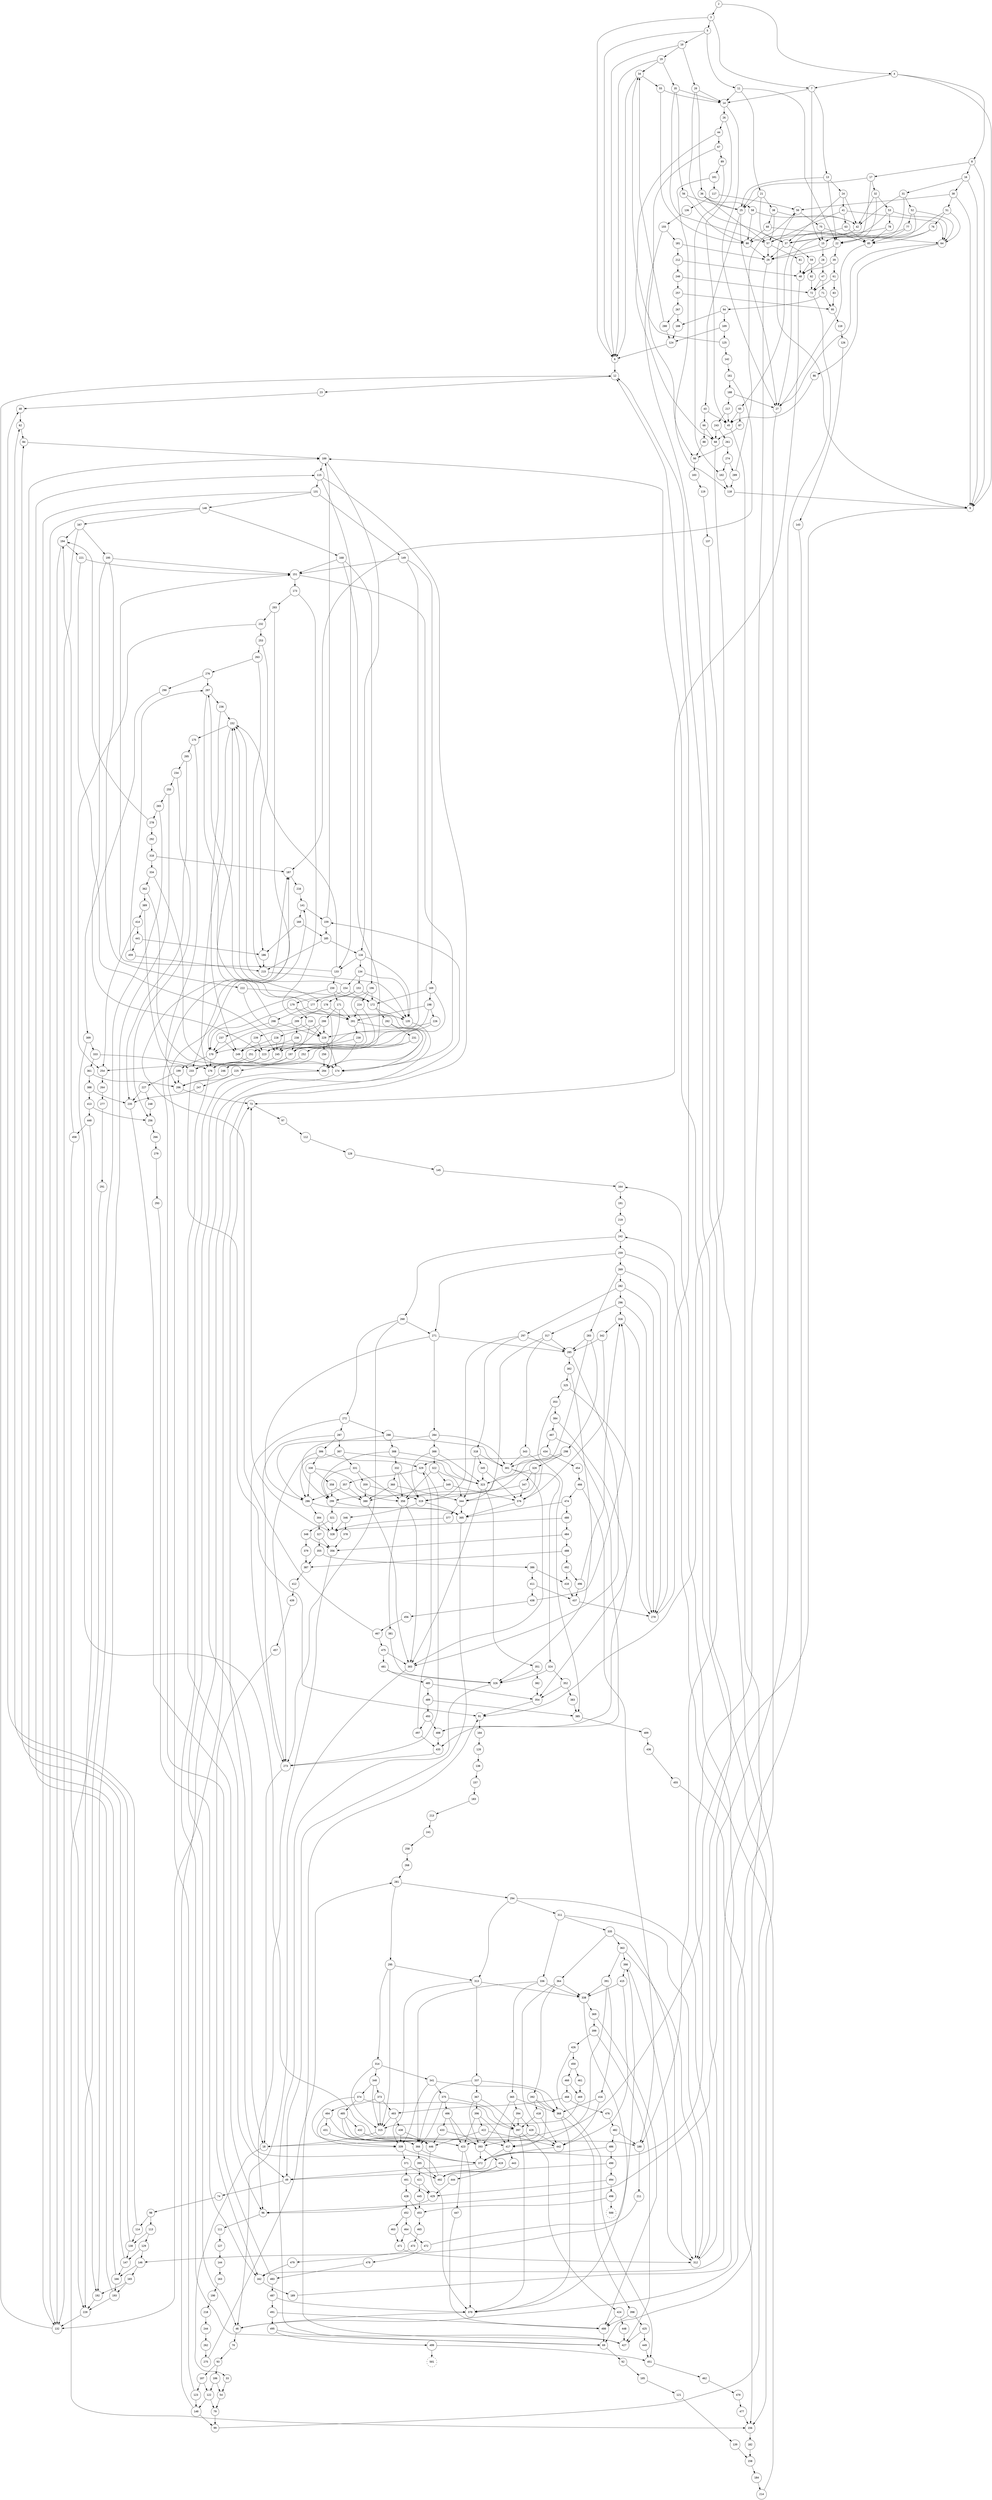 digraph { node [ fontname = Courier ]
2 [shape=circle ]
3 [shape=circle ]
4 [shape=circle ]
5 [shape=circle ]
6 [shape=circle ]
7 [shape=circle ]
8 [shape=circle ]
9 [shape=circle ]
10 [shape=circle ]
11 [shape=circle ]
12 [shape=circle ]
13 [shape=circle ]
14 [shape=circle ]
15 [shape=circle ]
16 [shape=circle ]
17 [shape=circle ]
18 [shape=circle ]
19 [shape=circle ]
20 [shape=circle ]
21 [shape=circle ]
22 [shape=circle ]
23 [shape=circle ]
24 [shape=circle ]
25 [shape=circle ]
26 [shape=circle ]
27 [shape=circle ]
28 [shape=circle ]
29 [shape=circle ]
30 [shape=circle ]
31 [shape=circle ]
32 [shape=circle ]
33 [shape=circle ]
34 [shape=circle ]
35 [shape=circle ]
36 [shape=circle ]
37 [shape=circle ]
38 [shape=circle ]
39 [shape=circle ]
40 [shape=circle ]
41 [shape=circle ]
42 [shape=circle ]
43 [shape=circle ]
44 [shape=circle ]
45 [shape=circle ]
46 [shape=circle ]
47 [shape=circle ]
48 [shape=circle ]
49 [shape=circle ]
50 [shape=circle ]
51 [shape=circle ]
52 [shape=circle ]
53 [shape=circle ]
54 [shape=circle ]
55 [shape=circle ]
56 [shape=circle ]
57 [shape=circle ]
58 [shape=circle ]
59 [shape=circle ]
60 [shape=circle ]
61 [shape=circle ]
62 [shape=circle ]
63 [shape=circle ]
64 [shape=circle ]
65 [shape=circle ]
66 [shape=circle ]
67 [shape=circle ]
68 [shape=circle ]
69 [shape=circle ]
70 [shape=circle ]
71 [shape=circle ]
72 [shape=circle ]
73 [shape=circle ]
74 [shape=circle ]
75 [shape=circle ]
76 [shape=circle ]
77 [shape=circle ]
78 [shape=circle ]
79 [shape=circle ]
80 [shape=circle ]
81 [shape=circle ]
82 [shape=circle ]
83 [shape=circle ]
84 [shape=circle ]
85 [shape=circle ]
86 [shape=circle ]
87 [shape=circle ]
88 [shape=circle ]
89 [shape=circle ]
90 [shape=circle ]
91 [shape=circle ]
92 [shape=circle ]
93 [shape=circle ]
94 [shape=circle ]
95 [shape=circle ]
96 [shape=circle ]
97 [shape=circle ]
98 [shape=circle ]
99 [shape=circle ]
100 [shape=circle ]
101 [shape=circle ]
102 [shape=circle ]
103 [shape=circle ]
104 [shape=circle ]
105 [shape=circle ]
106 [shape=circle ]
107 [shape=circle ]
108 [shape=circle ]
109 [shape=circle ]
110 [shape=circle ]
111 [shape=circle ]
112 [shape=circle ]
113 [shape=circle ]
114 [shape=circle ]
115 [shape=circle ]
116 [shape=circle ]
117 [shape=circle ]
118 [shape=circle ]
119 [shape=circle ]
120 [shape=circle ]
121 [shape=circle ]
122 [shape=circle ]
123 [shape=circle ]
124 [shape=circle ]
125 [shape=circle ]
126 [shape=circle ]
127 [shape=circle ]
128 [shape=circle ]
129 [shape=circle ]
130 [shape=circle ]
131 [shape=circle ]
132 [shape=circle ]
133 [shape=circle ]
134 [shape=circle ]
135 [shape=circle ]
136 [shape=circle ]
137 [shape=circle ]
138 [shape=circle ]
139 [shape=circle ]
140 [shape=circle ]
141 [shape=circle ]
142 [shape=circle ]
143 [shape=circle ]
144 [shape=circle ]
145 [shape=circle ]
146 [shape=circle ]
147 [shape=circle ]
148 [shape=circle ]
149 [shape=circle ]
150 [shape=circle ]
151 [shape=circle ]
152 [shape=circle ]
153 [shape=circle ]
154 [shape=circle ]
155 [shape=circle ]
156 [shape=circle ]
157 [shape=circle ]
158 [shape=circle ]
159 [shape=circle ]
160 [shape=circle ]
161 [shape=circle ]
162 [shape=circle ]
163 [shape=circle ]
164 [shape=circle ]
165 [shape=circle ]
166 [shape=circle ]
167 [shape=circle ]
168 [shape=circle ]
169 [shape=circle ]
170 [shape=circle ]
171 [shape=circle ]
172 [shape=circle ]
173 [shape=circle ]
174 [shape=circle ]
175 [shape=circle ]
176 [shape=circle ]
177 [shape=circle ]
178 [shape=circle ]
179 [shape=circle ]
180 [shape=circle ]
181 [shape=circle ]
182 [shape=circle ]
183 [shape=circle ]
184 [shape=circle ]
185 [shape=circle ]
186 [shape=circle ]
187 [shape=circle ]
188 [shape=circle ]
189 [shape=circle ]
190 [shape=circle ]
191 [shape=circle ]
192 [shape=circle ]
193 [shape=circle ]
194 [shape=circle ]
195 [shape=circle ]
196 [shape=circle ]
197 [shape=circle ]
198 [shape=circle ]
199 [shape=circle ]
200 [shape=circle ]
201 [shape=circle ]
202 [shape=circle ]
203 [shape=circle ]
204 [shape=circle ]
205 [shape=circle ]
206 [shape=circle ]
207 [shape=circle ]
208 [shape=circle ]
209 [shape=circle ]
210 [shape=circle ]
211 [shape=circle ]
212 [shape=circle ]
213 [shape=circle ]
214 [shape=circle ]
215 [shape=circle ]
216 [shape=circle ]
217 [shape=circle ]
218 [shape=circle ]
219 [shape=circle ]
220 [shape=circle ]
221 [shape=circle ]
222 [shape=circle ]
223 [shape=circle ]
224 [shape=circle ]
225 [shape=circle ]
226 [shape=circle ]
227 [shape=circle ]
228 [shape=circle ]
229 [shape=circle ]
230 [shape=circle ]
231 [shape=circle ]
232 [shape=circle ]
233 [shape=circle ]
234 [shape=circle ]
235 [shape=circle ]
236 [shape=circle ]
237 [shape=circle ]
238 [shape=circle ]
239 [shape=circle ]
240 [shape=circle ]
241 [shape=circle ]
242 [shape=circle ]
243 [shape=circle ]
244 [shape=circle ]
245 [shape=circle ]
246 [shape=circle ]
247 [shape=circle ]
248 [shape=circle ]
249 [shape=circle ]
250 [shape=circle ]
251 [shape=circle ]
252 [shape=circle ]
253 [shape=circle ]
254 [shape=circle ]
255 [shape=circle ]
256 [shape=circle ]
257 [shape=circle ]
258 [shape=circle ]
259 [shape=circle ]
260 [shape=circle ]
261 [shape=circle ]
262 [shape=circle ]
263 [shape=circle ]
264 [shape=circle ]
265 [shape=circle ]
266 [shape=circle ]
267 [shape=circle ]
268 [shape=circle ]
269 [shape=circle ]
270 [shape=circle ]
271 [shape=circle ]
272 [shape=circle ]
273 [shape=circle ]
274 [shape=circle ]
275 [shape=circle ]
276 [shape=circle ]
277 [shape=circle ]
278 [shape=circle ]
279 [shape=circle ]
280 [shape=circle ]
281 [shape=circle ]
282 [shape=circle ]
283 [shape=circle ]
284 [shape=circle ]
285 [shape=circle ]
286 [shape=circle ]
287 [shape=circle ]
288 [shape=circle ]
289 [shape=circle ]
290 [shape=circle ]
291 [shape=circle ]
292 [shape=circle ]
293 [shape=circle ]
294 [shape=circle ]
295 [shape=circle ]
296 [shape=circle ]
297 [shape=circle ]
298 [shape=circle ]
299 [shape=circle ]
300 [shape=circle ]
301 [shape=circle ]
302 [shape=circle ]
303 [shape=circle ]
304 [shape=circle ]
305 [shape=circle ]
306 [shape=circle ]
307 [shape=circle ]
308 [shape=circle ]
309 [shape=circle ]
310 [shape=circle ]
311 [shape=circle ]
312 [shape=circle ]
313 [shape=circle ]
314 [shape=circle ]
315 [shape=circle ]
316 [shape=circle ]
317 [shape=circle ]
318 [shape=circle ]
319 [shape=circle ]
320 [shape=circle ]
321 [shape=circle ]
322 [shape=circle ]
323 [shape=circle ]
324 [shape=circle ]
325 [shape=circle ]
326 [shape=circle ]
327 [shape=circle ]
328 [shape=circle ]
329 [shape=circle ]
330 [shape=circle ]
331 [shape=circle ]
332 [shape=circle ]
333 [shape=circle ]
334 [shape=circle ]
335 [shape=circle ]
336 [shape=circle ]
337 [shape=circle ]
338 [shape=circle ]
339 [shape=circle ]
340 [shape=circle ]
341 [shape=circle ]
342 [shape=circle ]
343 [shape=circle ]
344 [shape=circle ]
345 [shape=circle ]
346 [shape=circle ]
347 [shape=circle ]
348 [shape=circle ]
349 [shape=circle ]
350 [shape=circle ]
351 [shape=circle ]
352 [shape=circle ]
353 [shape=circle ]
354 [shape=circle ]
355 [shape=circle ]
356 [shape=circle ]
357 [shape=circle ]
358 [shape=circle ]
359 [shape=circle ]
360 [shape=circle ]
361 [shape=circle ]
362 [shape=circle ]
363 [shape=circle ]
364 [shape=circle ]
365 [shape=circle ]
366 [shape=circle ]
367 [shape=circle ]
368 [shape=circle ]
369 [shape=circle ]
370 [shape=circle ]
371 [shape=circle ]
372 [shape=circle ]
373 [shape=circle ]
374 [shape=circle ]
375 [shape=circle ]
376 [shape=circle ]
377 [shape=circle ]
378 [shape=circle ]
379 [shape=circle ]
380 [shape=circle ]
381 [shape=circle ]
382 [shape=circle ]
383 [shape=circle ]
384 [shape=circle ]
385 [shape=circle ]
386 [shape=circle ]
387 [shape=circle ]
388 [shape=circle ]
389 [shape=circle ]
390 [shape=circle ]
391 [shape=circle ]
392 [shape=circle ]
393 [shape=circle ]
394 [shape=circle ]
395 [shape=circle ]
396 [shape=circle ]
397 [shape=circle ]
398 [shape=circle ]
399 [shape=circle ]
400 [shape=circle ]
401 [shape=circle ]
402 [shape=circle ]
403 [shape=circle ]
404 [shape=circle ]
405 [shape=circle ]
406 [shape=circle ]
407 [shape=circle ]
408 [shape=circle ]
409 [shape=circle ]
410 [shape=circle ]
411 [shape=circle ]
412 [shape=circle ]
413 [shape=circle ]
414 [shape=circle ]
415 [shape=circle ]
416 [shape=circle ]
417 [shape=circle ]
418 [shape=circle ]
419 [shape=circle ]
420 [shape=circle ]
421 [shape=circle ]
422 [shape=circle ]
423 [shape=circle ]
424 [shape=circle ]
425 [shape=circle ]
426 [shape=circle ]
427 [shape=circle ]
428 [shape=circle ]
429 [shape=circle ]
430 [shape=circle ]
431 [shape=circle ]
432 [shape=circle ]
433 [shape=circle ]
434 [shape=circle ]
435 [shape=circle ]
436 [shape=circle ]
437 [shape=circle ]
438 [shape=circle ]
439 [shape=circle ]
440 [shape=circle ]
441 [shape=circle ]
442 [shape=circle ]
443 [shape=circle ]
444 [shape=circle ]
445 [shape=circle ]
446 [shape=circle ]
447 [shape=circle ]
448 [shape=circle ]
449 [shape=circle ]
450 [shape=circle ]
451 [shape=circle ]
452 [shape=circle ]
453 [shape=circle ]
454 [shape=circle ]
455 [shape=circle ]
456 [shape=circle ]
457 [shape=circle ]
458 [shape=circle ]
459 [shape=circle ]
460 [shape=circle ]
461 [shape=circle ]
462 [shape=circle ]
463 [shape=circle ]
464 [shape=circle ]
465 [shape=circle ]
466 [shape=circle ]
467 [shape=circle ]
468 [shape=circle ]
469 [shape=circle ]
470 [shape=circle ]
471 [shape=circle ]
472 [shape=circle ]
473 [shape=circle ]
474 [shape=circle ]
475 [shape=circle ]
476 [shape=circle ]
477 [shape=circle ]
478 [shape=circle ]
479 [shape=circle ]
480 [shape=circle ]
481 [shape=circle ]
482 [shape=circle ]
483 [shape=circle ]
484 [shape=circle ]
485 [shape=circle ]
486 [shape=circle ]
487 [shape=circle ]
488 [shape=circle ]
489 [shape=circle ]
490 [shape=circle ]
491 [shape=circle ]
492 [shape=circle ]
493 [shape=circle ]
494 [shape=circle ]
495 [shape=circle ]
496 [shape=circle ]
497 [shape=circle ]
498 [shape=circle ]
499 [shape=circle ]
500 [shape=circle style=dashed ]
501 [shape=circle style=dashed ]

2 -> 3
2 -> 4
3 -> 5
3 -> 6
3 -> 7
4 -> 8
4 -> 7
4 -> 9
5 -> 10
5 -> 6
5 -> 11
6 -> 12
7 -> 13
7 -> 14
7 -> 15
8 -> 16
8 -> 17
8 -> 9
9 -> 18
10 -> 19
10 -> 6
10 -> 20
11 -> 21
11 -> 14
11 -> 22
12 -> 23
13 -> 24
13 -> 25
13 -> 22
14 -> 26
14 -> 27
15 -> 28
15 -> 29
16 -> 30
16 -> 31
16 -> 9
17 -> 32
17 -> 25
17 -> 15
18 -> 33
19 -> 34
19 -> 6
19 -> 35
20 -> 36
20 -> 14
20 -> 37
21 -> 38
21 -> 25
21 -> 37
22 -> 39
22 -> 29
23 -> 40
24 -> 41
24 -> 42
24 -> 37
25 -> 43
25 -> 27
26 -> 44
26 -> 45
27 -> 46
28 -> 47
28 -> 48
29 -> 49
30 -> 50
30 -> 51
30 -> 9
31 -> 52
31 -> 42
31 -> 15
32 -> 53
32 -> 42
32 -> 22
33 -> 54
34 -> 6
34 -> 55
35 -> 56
35 -> 14
35 -> 57
36 -> 58
36 -> 25
36 -> 57
37 -> 59
37 -> 29
38 -> 60
38 -> 42
38 -> 57
39 -> 61
39 -> 48
40 -> 62
41 -> 63
41 -> 64
41 -> 57
42 -> 65
42 -> 27
43 -> 66
43 -> 45
44 -> 67
44 -> 68
45 -> 69
46 -> 70
47 -> 71
47 -> 72
48 -> 73
49 -> 74
50 -> 75
50 -> 9
51 -> 76
51 -> 64
51 -> 15
52 -> 77
52 -> 64
52 -> 22
53 -> 78
53 -> 64
53 -> 37
54 -> 79
55 -> 14
55 -> 80
56 -> 25
56 -> 80
57 -> 81
57 -> 29
58 -> 42
58 -> 80
59 -> 82
59 -> 48
60 -> 64
60 -> 80
61 -> 83
61 -> 72
62 -> 84
63 -> 85
63 -> 80
64 -> 86
64 -> 27
65 -> 87
65 -> 45
66 -> 88
66 -> 68
67 -> 89
67 -> 90
68 -> 91
69 -> 92
70 -> 93
71 -> 94
71 -> 95
72 -> 96
73 -> 97
74 -> 98
75 -> 85
75 -> 15
76 -> 85
76 -> 22
77 -> 85
77 -> 37
78 -> 85
78 -> 57
79 -> 99
80 -> 29
81 -> 48
82 -> 72
83 -> 95
84 -> 100
85 -> 27
86 -> 45
87 -> 68
88 -> 90
89 -> 101
89 -> 102
90 -> 103
91 -> 104
92 -> 105
93 -> 106
93 -> 107
94 -> 108
94 -> 109
95 -> 110
96 -> 111
97 -> 112
98 -> 113
98 -> 114
99 -> 100
100 -> 115
100 -> 116
101 -> 117
101 -> 118
102 -> 118
103 -> 119
104 -> 120
105 -> 121
106 -> 54
106 -> 122
107 -> 122
107 -> 123
108 -> 124
109 -> 124
109 -> 125
110 -> 126
111 -> 127
112 -> 128
113 -> 129
113 -> 130
114 -> 130
114 -> 40
115 -> 131
115 -> 132
115 -> 133
116 -> 134
116 -> 133
116 -> 135
117 -> 50
117 -> 136
118 -> 9
119 -> 137
120 -> 138
121 -> 139
122 -> 79
122 -> 140
123 -> 140
123 -> 141
124 -> 6
125 -> 142
125 -> 34
126 -> 143
127 -> 144
128 -> 145
129 -> 146
129 -> 147
130 -> 147
130 -> 62
131 -> 148
131 -> 132
131 -> 149
132 -> 12
133 -> 150
133 -> 151
133 -> 152
134 -> 153
134 -> 154
134 -> 135
135 -> 18
136 -> 155
137 -> 156
138 -> 157
139 -> 158
140 -> 99
140 -> 159
141 -> 159
141 -> 160
142 -> 161
143 -> 162
144 -> 163
145 -> 164
146 -> 165
146 -> 166
147 -> 166
147 -> 84
148 -> 167
148 -> 132
148 -> 168
149 -> 169
149 -> 151
149 -> 170
150 -> 171
150 -> 172
150 -> 170
151 -> 173
151 -> 174
152 -> 175
152 -> 176
153 -> 177
153 -> 178
153 -> 135
154 -> 179
154 -> 172
154 -> 152
155 -> 180
155 -> 181
156 -> 182
157 -> 183
158 -> 184
159 -> 100
159 -> 185
160 -> 185
160 -> 186
161 -> 187
161 -> 188
162 -> 189
163 -> 190
164 -> 191
165 -> 192
165 -> 193
166 -> 193
166 -> 100
167 -> 194
167 -> 132
167 -> 195
168 -> 196
168 -> 151
168 -> 197
169 -> 198
169 -> 172
169 -> 197
170 -> 199
170 -> 176
171 -> 200
171 -> 201
171 -> 197
172 -> 202
172 -> 174
173 -> 203
173 -> 204
174 -> 46
175 -> 205
175 -> 206
176 -> 49
177 -> 207
177 -> 208
177 -> 135
178 -> 209
178 -> 201
178 -> 152
179 -> 210
179 -> 201
179 -> 170
180 -> 211
181 -> 212
181 -> 29
182 -> 158
183 -> 213
184 -> 214
185 -> 116
185 -> 215
186 -> 215
187 -> 216
188 -> 217
188 -> 27
189 -> 164
190 -> 218
191 -> 219
192 -> 220
193 -> 220
193 -> 115
194 -> 132
194 -> 221
195 -> 222
195 -> 151
195 -> 223
196 -> 224
196 -> 172
196 -> 223
197 -> 225
197 -> 176
198 -> 226
198 -> 201
198 -> 223
199 -> 227
199 -> 206
200 -> 228
200 -> 229
200 -> 223
201 -> 230
201 -> 174
202 -> 231
202 -> 204
203 -> 232
203 -> 233
204 -> 69
205 -> 234
205 -> 235
206 -> 73
207 -> 236
207 -> 135
208 -> 237
208 -> 229
208 -> 152
209 -> 238
209 -> 229
209 -> 170
210 -> 239
210 -> 229
210 -> 197
211 -> 146
212 -> 240
212 -> 48
213 -> 241
214 -> 242
215 -> 135
216 -> 141
217 -> 243
217 -> 45
218 -> 244
219 -> 242
220 -> 132
221 -> 151
221 -> 245
222 -> 172
222 -> 245
223 -> 246
223 -> 176
224 -> 201
224 -> 245
225 -> 247
225 -> 206
226 -> 229
226 -> 245
227 -> 248
227 -> 235
228 -> 249
228 -> 245
229 -> 250
229 -> 174
230 -> 251
230 -> 204
231 -> 252
231 -> 233
232 -> 253
232 -> 254
233 -> 91
234 -> 255
234 -> 256
235 -> 96
236 -> 249
236 -> 152
237 -> 249
237 -> 170
238 -> 249
238 -> 197
239 -> 249
239 -> 223
240 -> 257
240 -> 72
241 -> 258
242 -> 259
242 -> 260
243 -> 261
243 -> 68
244 -> 262
245 -> 176
246 -> 206
247 -> 235
248 -> 256
249 -> 174
250 -> 204
251 -> 233
252 -> 254
253 -> 263
253 -> 186
254 -> 264
255 -> 192
255 -> 265
256 -> 266
257 -> 267
257 -> 95
258 -> 268
259 -> 269
259 -> 270
259 -> 271
260 -> 272
260 -> 271
260 -> 273
261 -> 274
261 -> 90
262 -> 275
263 -> 276
263 -> 215
264 -> 277
265 -> 220
265 -> 278
266 -> 279
267 -> 108
267 -> 280
268 -> 281
269 -> 282
269 -> 270
269 -> 283
270 -> 12
271 -> 284
271 -> 285
271 -> 286
272 -> 287
272 -> 288
272 -> 273
273 -> 18
274 -> 289
274 -> 102
275 -> 281
276 -> 207
276 -> 290
277 -> 291
278 -> 292
278 -> 194
279 -> 293
280 -> 124
280 -> 34
281 -> 294
281 -> 295
282 -> 296
282 -> 270
282 -> 297
283 -> 298
283 -> 285
283 -> 299
284 -> 300
284 -> 301
284 -> 299
285 -> 302
285 -> 303
286 -> 304
286 -> 305
287 -> 306
287 -> 307
287 -> 273
288 -> 308
288 -> 301
288 -> 286
289 -> 50
289 -> 118
290 -> 309
291 -> 156
292 -> 310
293 -> 162
294 -> 311
294 -> 312
294 -> 313
295 -> 314
295 -> 313
295 -> 315
296 -> 316
296 -> 270
296 -> 317
297 -> 318
297 -> 285
297 -> 319
298 -> 320
298 -> 301
298 -> 319
299 -> 321
299 -> 305
300 -> 322
300 -> 323
300 -> 319
301 -> 324
301 -> 303
302 -> 325
302 -> 326
303 -> 46
304 -> 327
304 -> 328
305 -> 49
306 -> 329
306 -> 330
306 -> 273
307 -> 331
307 -> 323
307 -> 286
308 -> 332
308 -> 323
308 -> 299
309 -> 180
309 -> 333
310 -> 187
310 -> 334
311 -> 335
311 -> 312
311 -> 336
312 -> 12
313 -> 337
313 -> 338
313 -> 339
314 -> 340
314 -> 341
314 -> 315
315 -> 18
316 -> 270
316 -> 342
317 -> 343
317 -> 285
317 -> 344
318 -> 345
318 -> 301
318 -> 344
319 -> 346
319 -> 305
320 -> 347
320 -> 323
320 -> 344
321 -> 348
321 -> 328
322 -> 349
322 -> 350
322 -> 344
323 -> 351
323 -> 303
324 -> 352
324 -> 326
325 -> 353
325 -> 354
326 -> 69
327 -> 355
327 -> 356
328 -> 73
329 -> 357
329 -> 273
330 -> 358
330 -> 350
330 -> 286
331 -> 359
331 -> 350
331 -> 299
332 -> 360
332 -> 350
332 -> 319
333 -> 361
333 -> 176
334 -> 362
334 -> 174
335 -> 363
335 -> 312
335 -> 364
336 -> 365
336 -> 338
336 -> 366
337 -> 367
337 -> 368
337 -> 366
338 -> 369
338 -> 370
339 -> 371
339 -> 372
340 -> 373
340 -> 374
340 -> 315
341 -> 375
341 -> 368
341 -> 339
342 -> 285
342 -> 376
343 -> 301
343 -> 376
344 -> 377
344 -> 305
345 -> 323
345 -> 376
346 -> 378
346 -> 328
347 -> 350
347 -> 376
348 -> 379
348 -> 356
349 -> 380
349 -> 376
350 -> 381
350 -> 303
351 -> 382
351 -> 326
352 -> 383
352 -> 354
353 -> 384
353 -> 385
354 -> 91
355 -> 386
355 -> 387
356 -> 96
357 -> 380
357 -> 286
358 -> 380
358 -> 299
359 -> 380
359 -> 319
360 -> 380
360 -> 344
361 -> 388
361 -> 206
362 -> 389
362 -> 204
363 -> 390
363 -> 312
363 -> 391
364 -> 392
364 -> 338
364 -> 393
365 -> 394
365 -> 368
365 -> 393
366 -> 395
366 -> 372
367 -> 396
367 -> 397
367 -> 393
368 -> 398
368 -> 370
369 -> 399
369 -> 400
370 -> 46
371 -> 401
371 -> 402
372 -> 49
373 -> 403
373 -> 404
373 -> 315
374 -> 405
374 -> 397
374 -> 339
375 -> 406
375 -> 397
375 -> 366
376 -> 305
377 -> 328
378 -> 356
379 -> 387
380 -> 303
381 -> 326
382 -> 354
383 -> 385
384 -> 407
384 -> 408
385 -> 409
386 -> 410
386 -> 411
387 -> 412
388 -> 413
388 -> 235
389 -> 414
389 -> 233
390 -> 312
390 -> 415
391 -> 416
391 -> 338
391 -> 417
392 -> 418
392 -> 368
392 -> 417
393 -> 419
393 -> 372
394 -> 420
394 -> 397
394 -> 417
395 -> 421
395 -> 402
396 -> 422
396 -> 423
396 -> 417
397 -> 424
397 -> 370
398 -> 425
398 -> 400
399 -> 426
399 -> 427
400 -> 69
401 -> 428
401 -> 429
402 -> 73
403 -> 430
403 -> 315
404 -> 431
404 -> 423
404 -> 339
405 -> 432
405 -> 423
405 -> 366
406 -> 433
406 -> 423
406 -> 393
407 -> 434
407 -> 435
408 -> 435
409 -> 436
410 -> 437
411 -> 437
411 -> 438
412 -> 439
413 -> 440
413 -> 256
414 -> 441
414 -> 254
415 -> 338
415 -> 442
416 -> 368
416 -> 442
417 -> 443
417 -> 372
418 -> 397
418 -> 442
419 -> 444
419 -> 402
420 -> 423
420 -> 442
421 -> 445
421 -> 429
422 -> 446
422 -> 442
423 -> 447
423 -> 370
424 -> 448
424 -> 400
425 -> 449
425 -> 427
426 -> 450
426 -> 451
427 -> 91
428 -> 452
428 -> 453
429 -> 96
430 -> 446
430 -> 339
431 -> 446
431 -> 366
432 -> 446
432 -> 393
433 -> 446
433 -> 417
434 -> 329
434 -> 454
435 -> 273
436 -> 455
437 -> 270
438 -> 456
438 -> 316
439 -> 457
440 -> 192
440 -> 458
441 -> 459
441 -> 186
442 -> 372
443 -> 402
444 -> 429
445 -> 453
446 -> 370
447 -> 400
448 -> 427
449 -> 451
450 -> 460
450 -> 461
451 -> 462
452 -> 463
452 -> 464
453 -> 465
454 -> 466
455 -> 156
456 -> 467
457 -> 162
458 -> 220
458 -> 194
459 -> 207
459 -> 215
460 -> 468
460 -> 469
461 -> 469
462 -> 470
463 -> 471
464 -> 471
464 -> 472
465 -> 473
466 -> 180
466 -> 474
467 -> 187
467 -> 475
468 -> 403
468 -> 476
469 -> 315
470 -> 477
471 -> 312
472 -> 478
472 -> 390
473 -> 479
474 -> 480
474 -> 305
475 -> 481
475 -> 303
476 -> 482
477 -> 156
478 -> 483
479 -> 162
480 -> 484
480 -> 328
481 -> 485
481 -> 326
482 -> 180
482 -> 486
483 -> 187
483 -> 487
484 -> 488
484 -> 356
485 -> 489
485 -> 354
486 -> 490
486 -> 372
487 -> 491
487 -> 370
488 -> 492
488 -> 387
489 -> 493
489 -> 385
490 -> 494
490 -> 402
491 -> 495
491 -> 400
492 -> 410
492 -> 496
493 -> 497
493 -> 408
494 -> 498
494 -> 429
495 -> 499
495 -> 427
496 -> 437
496 -> 316
497 -> 329
497 -> 435
498 -> 500
498 -> 453
499 -> 501
499 -> 451

}